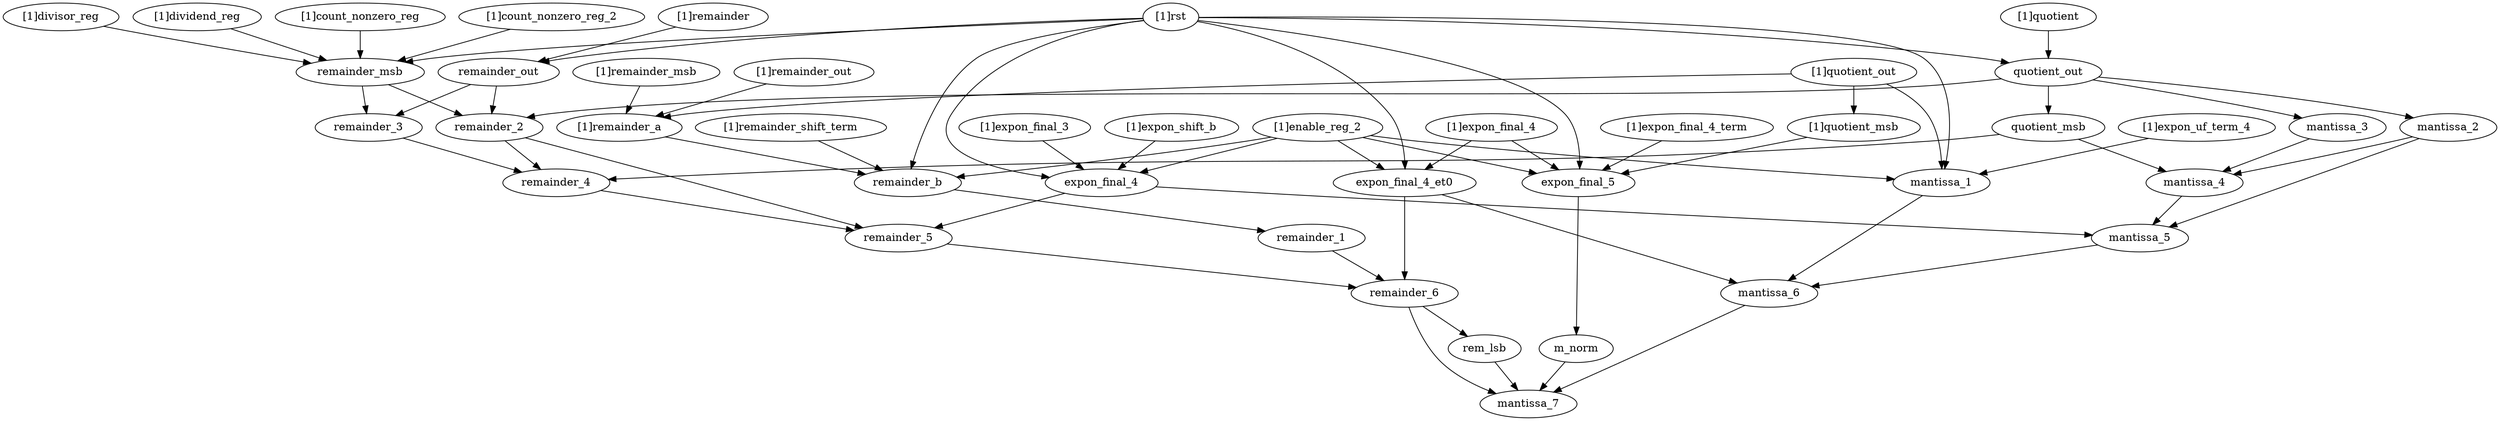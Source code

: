 strict digraph "" {
	expon_final_4_et0	 [complexity=11,
		importance=0.0834834338698,
		rank=0.00758940307907];
	remainder_6	 [complexity=7,
		importance=0.0743882276586,
		rank=0.0106268896655];
	expon_final_4_et0 -> remainder_6;
	mantissa_6	 [complexity=5,
		importance=0.0584663718008,
		rank=0.0116932743602];
	expon_final_4_et0 -> mantissa_6;
	"[1]quotient"	 [complexity=23,
		importance=0.144100603738,
		rank=0.00626524364078];
	quotient_out	 [complexity=21,
		importance=0.131175171687,
		rank=0.006246436747];
	"[1]quotient" -> quotient_out;
	"[1]rst"	 [complexity=16,
		importance=0.234187707757,
		rank=0.0146367317348];
	"[1]rst" -> expon_final_4_et0;
	expon_final_5	 [complexity=7,
		importance=0.0602353050489,
		rank=0.00860504357842];
	"[1]rst" -> expon_final_5;
	expon_final_4	 [complexity=15,
		importance=0.113868776362,
		rank=0.0075912517575];
	"[1]rst" -> expon_final_4;
	mantissa_1	 [complexity=9,
		importance=0.070556205815,
		rank=0.00783957842389];
	"[1]rst" -> mantissa_1;
	remainder_b	 [complexity=13,
		importance=0.108170086837,
		rank=0.00832077591056];
	"[1]rst" -> remainder_b;
	"[1]rst" -> quotient_out;
	remainder_out	 [complexity=23,
		importance=0.135408890421,
		rank=0.00588734306179];
	"[1]rst" -> remainder_out;
	remainder_msb	 [complexity=23,
		importance=0.137558744746,
		rank=0.00598081498895];
	"[1]rst" -> remainder_msb;
	"[1]enable_reg_2"	 [complexity=16,
		importance=0.122000070637,
		rank=0.00762500441484];
	"[1]enable_reg_2" -> expon_final_4_et0;
	"[1]enable_reg_2" -> expon_final_5;
	"[1]enable_reg_2" -> expon_final_4;
	"[1]enable_reg_2" -> mantissa_1;
	"[1]enable_reg_2" -> remainder_b;
	remainder_3	 [complexity=19,
		importance=0.121684134827,
		rank=0.00640442814879];
	remainder_4	 [complexity=15,
		importance=0.11066122906,
		rank=0.00737741527066];
	remainder_3 -> remainder_4;
	"[1]remainder_out"	 [complexity=20,
		importance=0.132917748198,
		rank=0.00664588740992];
	"[1]remainder_a"	 [complexity=16,
		importance=0.120274921658,
		rank=0.00751718260364];
	"[1]remainder_out" -> "[1]remainder_a";
	m_norm	 [complexity=5,
		importance=0.0457948924455,
		rank=0.0091589784891];
	expon_final_5 -> m_norm;
	remainder_5	 [complexity=11,
		importance=0.0944177708969,
		rank=0.0085834337179];
	expon_final_4 -> remainder_5;
	mantissa_5	 [complexity=9,
		importance=0.0759080273892,
		rank=0.00843422526546];
	expon_final_4 -> mantissa_5;
	"[1]remainder_a" -> remainder_b;
	remainder_2	 [complexity=19,
		importance=0.122766063881,
		rank=0.00646137178321];
	remainder_2 -> remainder_5;
	remainder_2 -> remainder_4;
	remainder_1	 [complexity=11,
		importance=0.0899493150628,
		rank=0.00817721046026];
	remainder_1 -> remainder_6;
	"[1]count_nonzero_reg"	 [complexity=25,
		importance=0.147062682677,
		rank=0.00588250730707];
	"[1]count_nonzero_reg" -> remainder_msb;
	mantissa_7	 [complexity=0,
		importance=0.035734657953,
		rank=0.0];
	remainder_6 -> mantissa_7;
	rem_lsb	 [complexity=5,
		importance=0.0486260513604,
		rank=0.00972521027209];
	remainder_6 -> rem_lsb;
	remainder_5 -> remainder_6;
	"[1]remainder_msb"	 [complexity=20,
		importance=0.135067602523,
		rank=0.00675338012616];
	"[1]remainder_msb" -> "[1]remainder_a";
	mantissa_6 -> mantissa_7;
	mantissa_5 -> mantissa_6;
	mantissa_4	 [complexity=13,
		importance=0.0892625468365,
		rank=0.00686634975666];
	mantissa_4 -> mantissa_5;
	mantissa_3	 [complexity=17,
		importance=0.0967946309222,
		rank=0.00569380181895];
	mantissa_3 -> mantissa_4;
	mantissa_2	 [complexity=17,
		importance=0.0967946309222,
		rank=0.00569380181895];
	mantissa_2 -> mantissa_5;
	mantissa_2 -> mantissa_4;
	mantissa_1 -> mantissa_6;
	"[1]expon_final_4"	 [complexity=13,
		importance=0.102934439335,
		rank=0.00791803379503];
	"[1]expon_final_4" -> expon_final_4_et0;
	"[1]expon_final_4" -> expon_final_5;
	"[1]expon_final_3"	 [complexity=18,
		importance=0.127590408706,
		rank=0.00708835603924];
	"[1]expon_final_3" -> expon_final_4;
	rem_lsb -> mantissa_7;
	"[1]count_nonzero_reg_2"	 [complexity=25,
		importance=0.145027893147,
		rank=0.00580111572587];
	"[1]count_nonzero_reg_2" -> remainder_msb;
	"[1]divisor_reg"	 [complexity=26,
		importance=0.152828520254,
		rank=0.00587802000977];
	"[1]divisor_reg" -> remainder_msb;
	remainder_4 -> remainder_5;
	quotient_msb	 [complexity=19,
		importance=0.118193313146,
		rank=0.00622070069187];
	quotient_msb -> mantissa_4;
	quotient_msb -> remainder_4;
	"[1]quotient_msb"	 [complexity=12,
		importance=0.0677673891346,
		rank=0.00564728242788];
	"[1]quotient_msb" -> expon_final_5;
	m_norm -> mantissa_7;
	remainder_b -> remainder_1;
	"[1]remainder_shift_term"	 [complexity=16,
		importance=0.119177991798,
		rank=0.00744862448735];
	"[1]remainder_shift_term" -> remainder_b;
	"[1]quotient_out"	 [complexity=20,
		importance=0.1332567802,
		rank=0.00666283900998];
	"[1]quotient_out" -> "[1]remainder_a";
	"[1]quotient_out" -> mantissa_1;
	"[1]quotient_out" -> "[1]quotient_msb";
	"[1]expon_final_4_term"	 [complexity=12,
		importance=0.0684150966897,
		rank=0.00570125805747];
	"[1]expon_final_4_term" -> expon_final_5;
	quotient_out -> remainder_2;
	quotient_out -> mantissa_3;
	quotient_out -> mantissa_2;
	quotient_out -> quotient_msb;
	"[1]expon_shift_b"	 [complexity=18,
		importance=0.12572210352,
		rank=0.00698456130665];
	"[1]expon_shift_b" -> expon_final_4;
	"[1]expon_uf_term_4"	 [complexity=12,
		importance=0.0879321998235,
		rank=0.00732768331863];
	"[1]expon_uf_term_4" -> mantissa_1;
	"[1]dividend_reg"	 [complexity=26,
		importance=0.160850592597,
		rank=0.00618656125374];
	"[1]dividend_reg" -> remainder_msb;
	remainder_out -> remainder_3;
	remainder_out -> remainder_2;
	remainder_msb -> remainder_3;
	remainder_msb -> remainder_2;
	"[1]remainder"	 [complexity=25,
		importance=0.14765674708,
		rank=0.00590626988322];
	"[1]remainder" -> remainder_out;
}
